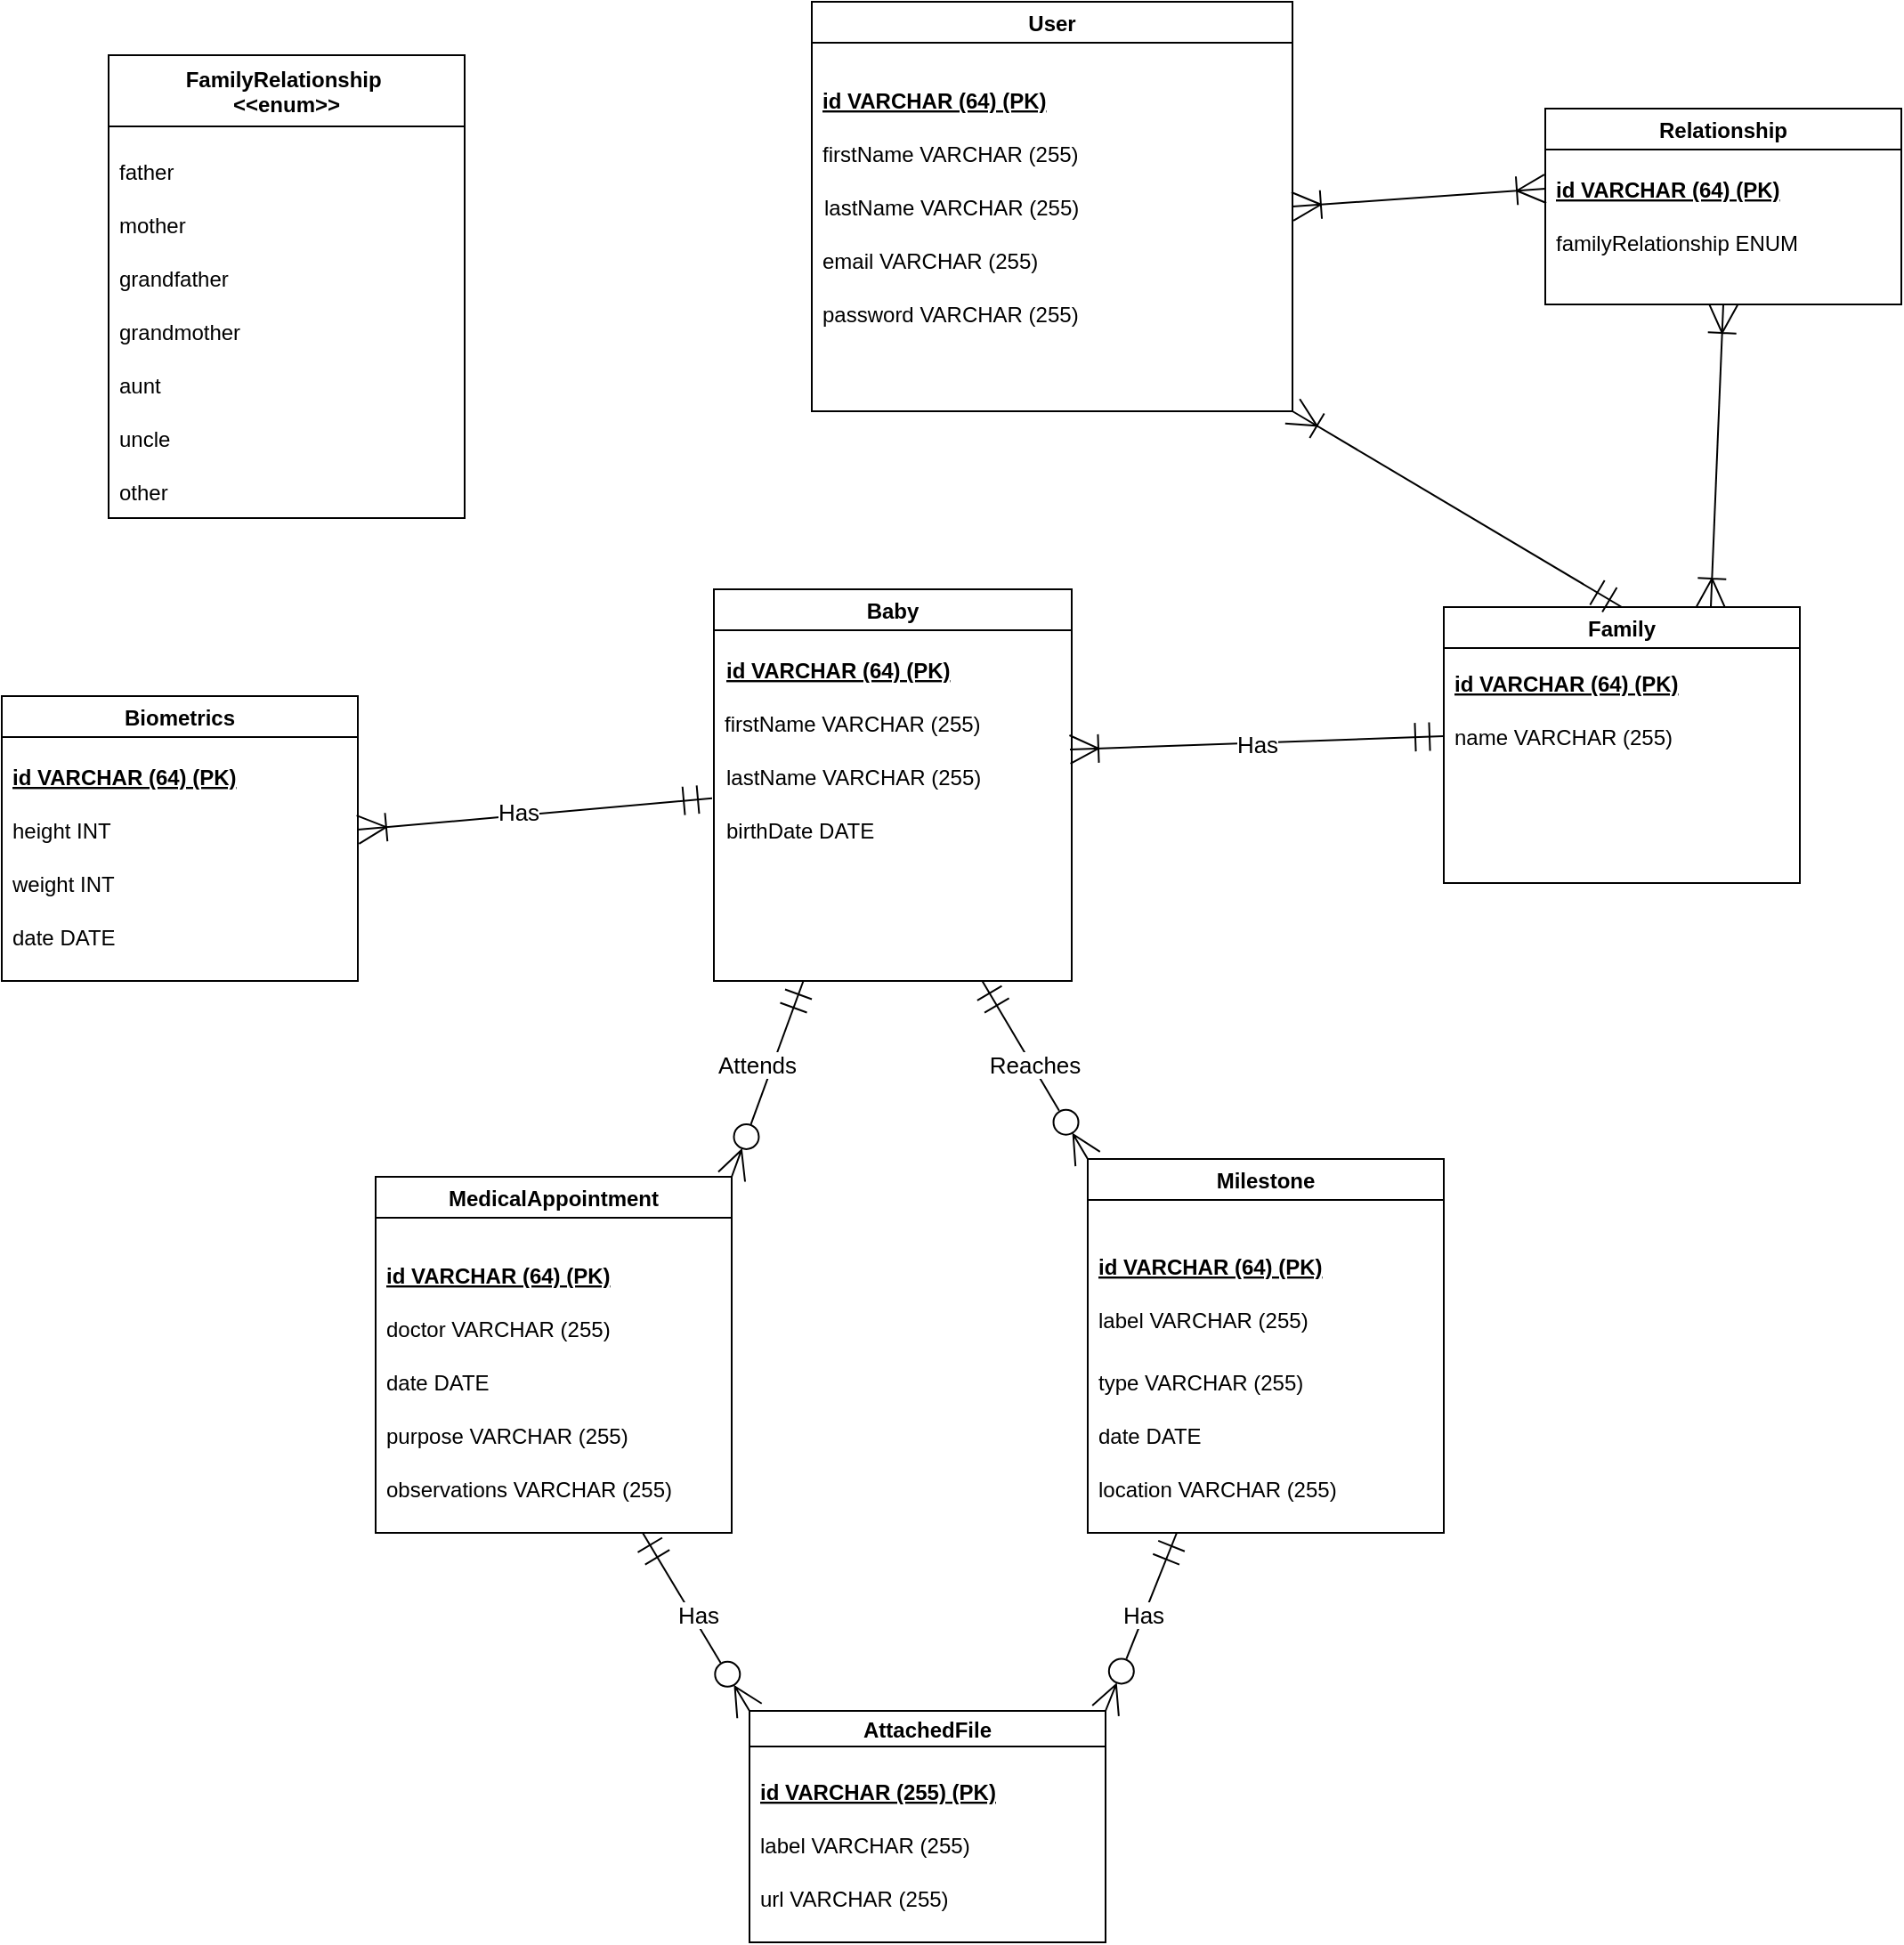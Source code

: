 <mxfile>
    <diagram id="F0hB-lu4I_cTMgF6Lhnh" name="Page-1">
        <mxGraphModel dx="2185" dy="1688" grid="1" gridSize="10" guides="1" tooltips="1" connect="1" arrows="1" fold="1" page="1" pageScale="1" pageWidth="827" pageHeight="1169" math="0" shadow="0">
            <root>
                <mxCell id="0"/>
                <mxCell id="1" parent="0"/>
                <mxCell id="149" style="edgeStyle=none;html=1;exitX=1;exitY=0.5;exitDx=0;exitDy=0;entryX=0;entryY=0.5;entryDx=0;entryDy=0;endArrow=ERoneToMany;endFill=0;startArrow=ERoneToMany;startFill=0;endSize=14;startSize=14;" edge="1" parent="1" source="12" target="148">
                    <mxGeometry relative="1" as="geometry"/>
                </mxCell>
                <mxCell id="12" value="User" style="swimlane;" parent="1" vertex="1">
                    <mxGeometry x="215" y="-90" width="270" height="230" as="geometry"/>
                </mxCell>
                <mxCell id="14" value="firstName VARCHAR (255)" style="text;strokeColor=none;fillColor=none;align=left;verticalAlign=middle;spacingLeft=4;spacingRight=4;overflow=hidden;points=[[0,0.5],[1,0.5]];portConstraint=eastwest;rotatable=0;" parent="12" vertex="1">
                    <mxGeometry y="70" width="200" height="30" as="geometry"/>
                </mxCell>
                <mxCell id="15" value="lastName VARCHAR (255)" style="text;strokeColor=none;fillColor=none;align=left;verticalAlign=middle;spacingLeft=4;spacingRight=4;overflow=hidden;points=[[0,0.5],[1,0.5]];portConstraint=eastwest;rotatable=0;" parent="12" vertex="1">
                    <mxGeometry x="1" y="100" width="200" height="30" as="geometry"/>
                </mxCell>
                <mxCell id="16" value="email VARCHAR (255)" style="text;strokeColor=none;fillColor=none;align=left;verticalAlign=middle;spacingLeft=4;spacingRight=4;overflow=hidden;points=[[0,0.5],[1,0.5]];portConstraint=eastwest;rotatable=0;" parent="12" vertex="1">
                    <mxGeometry y="130" width="200" height="30" as="geometry"/>
                </mxCell>
                <mxCell id="17" value="password VARCHAR (255)" style="text;strokeColor=none;fillColor=none;align=left;verticalAlign=middle;spacingLeft=4;spacingRight=4;overflow=hidden;points=[[0,0.5],[1,0.5]];portConstraint=eastwest;rotatable=0;" parent="12" vertex="1">
                    <mxGeometry y="160" width="200" height="30" as="geometry"/>
                </mxCell>
                <mxCell id="23" value="id VARCHAR (64) (PK)" style="text;strokeColor=none;fillColor=none;align=left;verticalAlign=middle;spacingLeft=4;spacingRight=4;overflow=hidden;points=[[0,0.5],[1,0.5]];portConstraint=eastwest;rotatable=0;fontStyle=5" parent="12" vertex="1">
                    <mxGeometry y="40" width="200" height="30" as="geometry"/>
                </mxCell>
                <mxCell id="21" value="Family" style="swimlane;" parent="1" vertex="1">
                    <mxGeometry x="570" y="250" width="200" height="155" as="geometry"/>
                </mxCell>
                <mxCell id="62" value="id VARCHAR (64) (PK)" style="text;strokeColor=none;fillColor=none;align=left;verticalAlign=middle;spacingLeft=4;spacingRight=4;overflow=hidden;points=[[0,0.5],[1,0.5]];portConstraint=eastwest;rotatable=0;fontStyle=5" parent="21" vertex="1">
                    <mxGeometry y="27.5" width="200" height="30" as="geometry"/>
                </mxCell>
                <mxCell id="107" value="name VARCHAR (255)" style="text;strokeColor=none;fillColor=none;align=left;verticalAlign=middle;spacingLeft=4;spacingRight=4;overflow=hidden;points=[[0,0.5],[1,0.5]];portConstraint=eastwest;rotatable=0;" parent="21" vertex="1">
                    <mxGeometry y="57.5" width="200" height="30" as="geometry"/>
                </mxCell>
                <mxCell id="133" style="edgeStyle=none;html=1;exitX=0.25;exitY=1;exitDx=0;exitDy=0;entryX=1;entryY=0;entryDx=0;entryDy=0;fontSize=13;startArrow=ERmandOne;startFill=0;endArrow=ERzeroToMany;endFill=0;startSize=14;endSize=14;" parent="1" source="49" target="67" edge="1">
                    <mxGeometry relative="1" as="geometry"/>
                </mxCell>
                <mxCell id="135" style="edgeStyle=none;html=1;exitX=0.75;exitY=1;exitDx=0;exitDy=0;entryX=0;entryY=0;entryDx=0;entryDy=0;fontSize=13;startArrow=ERmandOne;startFill=0;endArrow=ERzeroToMany;endFill=0;startSize=14;endSize=14;" parent="1" source="49" target="68" edge="1">
                    <mxGeometry relative="1" as="geometry"/>
                </mxCell>
                <mxCell id="49" value="Baby" style="swimlane;" parent="1" vertex="1">
                    <mxGeometry x="160" y="240" width="201" height="220" as="geometry"/>
                </mxCell>
                <mxCell id="53" value="firstName VARCHAR (255)" style="text;strokeColor=none;fillColor=none;align=left;verticalAlign=middle;spacingLeft=4;spacingRight=4;overflow=hidden;points=[[0,0.5],[1,0.5]];portConstraint=eastwest;rotatable=0;" parent="49" vertex="1">
                    <mxGeometry y="60" width="200" height="30" as="geometry"/>
                </mxCell>
                <mxCell id="54" value="lastName VARCHAR (255)" style="text;strokeColor=none;fillColor=none;align=left;verticalAlign=middle;spacingLeft=4;spacingRight=4;overflow=hidden;points=[[0,0.5],[1,0.5]];portConstraint=eastwest;rotatable=0;" parent="49" vertex="1">
                    <mxGeometry x="1" y="90" width="200" height="30" as="geometry"/>
                </mxCell>
                <mxCell id="55" value="birthDate DATE" style="text;strokeColor=none;fillColor=none;align=left;verticalAlign=middle;spacingLeft=4;spacingRight=4;overflow=hidden;points=[[0,0.5],[1,0.5]];portConstraint=eastwest;rotatable=0;" parent="49" vertex="1">
                    <mxGeometry x="1" y="120" width="200" height="30" as="geometry"/>
                </mxCell>
                <mxCell id="61" value="id VARCHAR (64) (PK)" style="text;strokeColor=none;fillColor=none;align=left;verticalAlign=middle;spacingLeft=4;spacingRight=4;overflow=hidden;points=[[0,0.5],[1,0.5]];portConstraint=eastwest;rotatable=0;fontStyle=5" parent="49" vertex="1">
                    <mxGeometry x="1" y="30" width="200" height="30" as="geometry"/>
                </mxCell>
                <mxCell id="137" style="edgeStyle=none;html=1;exitX=0.75;exitY=1;exitDx=0;exitDy=0;entryX=0;entryY=0;entryDx=0;entryDy=0;fontSize=13;startArrow=ERmandOne;startFill=0;endArrow=ERzeroToMany;endFill=0;startSize=14;endSize=14;" parent="1" source="67" target="87" edge="1">
                    <mxGeometry relative="1" as="geometry"/>
                </mxCell>
                <mxCell id="67" value="MedicalAppointment" style="swimlane;" parent="1" vertex="1">
                    <mxGeometry x="-30" y="570" width="200" height="200" as="geometry"/>
                </mxCell>
                <mxCell id="71" value="doctor VARCHAR (255)" style="text;strokeColor=none;fillColor=none;align=left;verticalAlign=middle;spacingLeft=4;spacingRight=4;overflow=hidden;points=[[0,0.5],[1,0.5]];portConstraint=eastwest;rotatable=0;" parent="67" vertex="1">
                    <mxGeometry y="70" width="200" height="30" as="geometry"/>
                </mxCell>
                <mxCell id="72" value="purpose VARCHAR (255)" style="text;strokeColor=none;fillColor=none;align=left;verticalAlign=middle;spacingLeft=4;spacingRight=4;overflow=hidden;points=[[0,0.5],[1,0.5]];portConstraint=eastwest;rotatable=0;" parent="67" vertex="1">
                    <mxGeometry y="130" width="200" height="30" as="geometry"/>
                </mxCell>
                <mxCell id="73" value="observations VARCHAR (255)" style="text;strokeColor=none;fillColor=none;align=left;verticalAlign=middle;spacingLeft=4;spacingRight=4;overflow=hidden;points=[[0,0.5],[1,0.5]];portConstraint=eastwest;rotatable=0;" parent="67" vertex="1">
                    <mxGeometry y="160" width="200" height="30" as="geometry"/>
                </mxCell>
                <mxCell id="64" value="date DATE" style="text;strokeColor=none;fillColor=none;align=left;verticalAlign=middle;spacingLeft=4;spacingRight=4;overflow=hidden;points=[[0,0.5],[1,0.5]];portConstraint=eastwest;rotatable=0;" parent="67" vertex="1">
                    <mxGeometry y="100" width="200" height="30" as="geometry"/>
                </mxCell>
                <mxCell id="63" value="id VARCHAR (64) (PK)" style="text;strokeColor=none;fillColor=none;align=left;verticalAlign=middle;spacingLeft=4;spacingRight=4;overflow=hidden;points=[[0,0.5],[1,0.5]];portConstraint=eastwest;rotatable=0;fontStyle=5" parent="67" vertex="1">
                    <mxGeometry y="40" width="200" height="30" as="geometry"/>
                </mxCell>
                <mxCell id="138" style="edgeStyle=none;html=1;exitX=0.25;exitY=1;exitDx=0;exitDy=0;entryX=1;entryY=0;entryDx=0;entryDy=0;fontSize=13;startArrow=ERmandOne;startFill=0;endArrow=ERzeroToMany;endFill=0;startSize=14;endSize=14;" parent="1" source="68" target="87" edge="1">
                    <mxGeometry relative="1" as="geometry"/>
                </mxCell>
                <mxCell id="68" value="Milestone" style="swimlane;" parent="1" vertex="1">
                    <mxGeometry x="370" y="560" width="200" height="210" as="geometry"/>
                </mxCell>
                <mxCell id="74" value="label VARCHAR (255)" style="text;strokeColor=none;fillColor=none;align=left;verticalAlign=middle;spacingLeft=4;spacingRight=4;overflow=hidden;points=[[0,0.5],[1,0.5]];portConstraint=eastwest;rotatable=0;" parent="68" vertex="1">
                    <mxGeometry y="75" width="200" height="30" as="geometry"/>
                </mxCell>
                <mxCell id="86" value="type VARCHAR (255)" style="text;strokeColor=none;fillColor=none;align=left;verticalAlign=middle;spacingLeft=4;spacingRight=4;overflow=hidden;points=[[0,0.5],[1,0.5]];portConstraint=eastwest;rotatable=0;" parent="68" vertex="1">
                    <mxGeometry y="110" width="200" height="30" as="geometry"/>
                </mxCell>
                <mxCell id="109" value="date DATE" style="text;strokeColor=none;fillColor=none;align=left;verticalAlign=middle;spacingLeft=4;spacingRight=4;overflow=hidden;points=[[0,0.5],[1,0.5]];portConstraint=eastwest;rotatable=0;" parent="68" vertex="1">
                    <mxGeometry y="140" width="200" height="30" as="geometry"/>
                </mxCell>
                <mxCell id="110" value="location VARCHAR (255)" style="text;strokeColor=none;fillColor=none;align=left;verticalAlign=middle;spacingLeft=4;spacingRight=4;overflow=hidden;points=[[0,0.5],[1,0.5]];portConstraint=eastwest;rotatable=0;" parent="68" vertex="1">
                    <mxGeometry y="170" width="200" height="30" as="geometry"/>
                </mxCell>
                <mxCell id="111" value="id VARCHAR (64) (PK)" style="text;strokeColor=none;fillColor=none;align=left;verticalAlign=middle;spacingLeft=4;spacingRight=4;overflow=hidden;points=[[0,0.5],[1,0.5]];portConstraint=eastwest;rotatable=0;fontStyle=5" parent="68" vertex="1">
                    <mxGeometry y="45" width="200" height="30" as="geometry"/>
                </mxCell>
                <mxCell id="87" value="AttachedFile" style="swimlane;startSize=20;" parent="1" vertex="1">
                    <mxGeometry x="180" y="870" width="200" height="130" as="geometry"/>
                </mxCell>
                <mxCell id="91" value="id VARCHAR (255) (PK)" style="text;strokeColor=none;fillColor=none;align=left;verticalAlign=middle;spacingLeft=4;spacingRight=4;overflow=hidden;points=[[0,0.5],[1,0.5]];portConstraint=eastwest;rotatable=0;fontStyle=5" parent="87" vertex="1">
                    <mxGeometry y="30" width="200" height="30" as="geometry"/>
                </mxCell>
                <mxCell id="92" value="label VARCHAR (255)" style="text;strokeColor=none;fillColor=none;align=left;verticalAlign=middle;spacingLeft=4;spacingRight=4;overflow=hidden;points=[[0,0.5],[1,0.5]];portConstraint=eastwest;rotatable=0;" parent="87" vertex="1">
                    <mxGeometry y="60" width="200" height="30" as="geometry"/>
                </mxCell>
                <mxCell id="93" value="url VARCHAR (255)" style="text;strokeColor=none;fillColor=none;align=left;verticalAlign=middle;spacingLeft=4;spacingRight=4;overflow=hidden;points=[[0,0.5],[1,0.5]];portConstraint=eastwest;rotatable=0;" parent="87" vertex="1">
                    <mxGeometry y="90" width="200" height="30" as="geometry"/>
                </mxCell>
                <mxCell id="112" value="" style="endArrow=ERmandOne;html=1;entryX=0;entryY=0.5;entryDx=0;entryDy=0;endFill=0;startSize=14;endSize=14;startArrow=ERoneToMany;startFill=0;" parent="1" target="107" edge="1">
                    <mxGeometry relative="1" as="geometry">
                        <mxPoint x="360" y="330" as="sourcePoint"/>
                        <mxPoint x="460" y="330" as="targetPoint"/>
                    </mxGeometry>
                </mxCell>
                <mxCell id="113" value="&lt;span style=&quot;font-size: 13px&quot;&gt;Has&lt;/span&gt;" style="edgeLabel;resizable=0;html=1;align=center;verticalAlign=middle;" parent="112" connectable="0" vertex="1">
                    <mxGeometry relative="1" as="geometry"/>
                </mxCell>
                <mxCell id="131" style="edgeStyle=none;html=1;exitX=1;exitY=1;exitDx=0;exitDy=0;entryX=0.5;entryY=0;entryDx=0;entryDy=0;fontSize=13;startArrow=ERoneToMany;startFill=0;endArrow=ERmandOne;endFill=0;startSize=14;endSize=14;" parent="1" source="12" target="21" edge="1">
                    <mxGeometry relative="1" as="geometry">
                        <mxPoint x="605" y="90" as="sourcePoint"/>
                    </mxGeometry>
                </mxCell>
                <mxCell id="122" value="FamilyRelationship &#10;&lt;&lt;enum&gt;&gt;" style="swimlane;startSize=40;" parent="1" vertex="1">
                    <mxGeometry x="-180" y="-60" width="200" height="260" as="geometry"/>
                </mxCell>
                <mxCell id="123" value="father" style="text;strokeColor=none;fillColor=none;align=left;verticalAlign=middle;spacingLeft=4;spacingRight=4;overflow=hidden;points=[[0,0.5],[1,0.5]];portConstraint=eastwest;rotatable=0;" parent="122" vertex="1">
                    <mxGeometry y="50" width="200" height="30" as="geometry"/>
                </mxCell>
                <mxCell id="124" value="mother" style="text;strokeColor=none;fillColor=none;align=left;verticalAlign=middle;spacingLeft=4;spacingRight=4;overflow=hidden;points=[[0,0.5],[1,0.5]];portConstraint=eastwest;rotatable=0;" parent="122" vertex="1">
                    <mxGeometry y="80" width="200" height="30" as="geometry"/>
                </mxCell>
                <mxCell id="125" value="aunt" style="text;strokeColor=none;fillColor=none;align=left;verticalAlign=middle;spacingLeft=4;spacingRight=4;overflow=hidden;points=[[0,0.5],[1,0.5]];portConstraint=eastwest;rotatable=0;" parent="122" vertex="1">
                    <mxGeometry y="170" width="200" height="30" as="geometry"/>
                </mxCell>
                <mxCell id="126" value="uncle" style="text;strokeColor=none;fillColor=none;align=left;verticalAlign=middle;spacingLeft=4;spacingRight=4;overflow=hidden;points=[[0,0.5],[1,0.5]];portConstraint=eastwest;rotatable=0;" parent="122" vertex="1">
                    <mxGeometry y="200" width="200" height="30" as="geometry"/>
                </mxCell>
                <mxCell id="127" value="grandfather" style="text;strokeColor=none;fillColor=none;align=left;verticalAlign=middle;spacingLeft=4;spacingRight=4;overflow=hidden;points=[[0,0.5],[1,0.5]];portConstraint=eastwest;rotatable=0;" parent="122" vertex="1">
                    <mxGeometry y="110" width="200" height="30" as="geometry"/>
                </mxCell>
                <mxCell id="128" value="grandmother" style="text;strokeColor=none;fillColor=none;align=left;verticalAlign=middle;spacingLeft=4;spacingRight=4;overflow=hidden;points=[[0,0.5],[1,0.5]];portConstraint=eastwest;rotatable=0;" parent="122" vertex="1">
                    <mxGeometry y="140" width="200" height="30" as="geometry"/>
                </mxCell>
                <mxCell id="129" value="other" style="text;strokeColor=none;fillColor=none;align=left;verticalAlign=middle;spacingLeft=4;spacingRight=4;overflow=hidden;points=[[0,0.5],[1,0.5]];portConstraint=eastwest;rotatable=0;" parent="122" vertex="1">
                    <mxGeometry y="230" width="200" height="30" as="geometry"/>
                </mxCell>
                <mxCell id="134" value="&lt;span style=&quot;font-size: 13px&quot;&gt;Attends&lt;/span&gt;" style="edgeLabel;resizable=0;html=1;align=center;verticalAlign=middle;" parent="1" connectable="0" vertex="1">
                    <mxGeometry x="190.003" y="510.002" as="geometry">
                        <mxPoint x="-6" y="-3" as="offset"/>
                    </mxGeometry>
                </mxCell>
                <mxCell id="136" value="&lt;span style=&quot;font-size: 13px&quot;&gt;Reaches&lt;/span&gt;" style="edgeLabel;resizable=0;html=1;align=center;verticalAlign=middle;" parent="1" connectable="0" vertex="1">
                    <mxGeometry x="350.003" y="510.002" as="geometry">
                        <mxPoint x="-10" y="-3" as="offset"/>
                    </mxGeometry>
                </mxCell>
                <mxCell id="139" value="&lt;span style=&quot;color: rgba(0 , 0 , 0 , 0) ; font-family: monospace ; font-size: 0px&quot;&gt;%3CmxGraphModel%3E%3Croot%3E%3CmxCell%20id%3D%220%22%2F%3E%3CmxCell%20id%3D%221%22%20parent%3D%220%22%2F%3E%3CmxCell%20id%3D%222%22%20value%3D%22%26lt%3Bspan%20style%3D%26quot%3Bfont-size%3A%2013px%26quot%3B%26gt%3BHas%26lt%3B%2Fspan%26gt%3B%22%20style%3D%22edgeLabel%3Bresizable%3D0%3Bhtml%3D1%3Balign%3Dcenter%3BverticalAlign%3Dmiddle%3B%22%20connectable%3D%220%22%20vertex%3D%221%22%20parent%3D%221%22%3E%3CmxGeometry%20x%3D%22190.003%22%20y%3D%22510.002%22%20as%3D%22geometry%22%3E%3CmxPoint%20as%3D%22offset%22%2F%3E%3C%2FmxGeometry%3E%3C%2FmxCell%3E%3C%2Froot%3E%3C%2FmxGraphModel%3E&lt;/span&gt;" style="edgeLabel;resizable=0;html=1;align=center;verticalAlign=middle;" parent="1" connectable="0" vertex="1">
                    <mxGeometry x="160.003" y="810.002" as="geometry">
                        <mxPoint x="-16" y="4" as="offset"/>
                    </mxGeometry>
                </mxCell>
                <mxCell id="140" value="&lt;span style=&quot;font-size: 13px&quot;&gt;Has&lt;/span&gt;" style="edgeLabel;resizable=0;html=1;align=center;verticalAlign=middle;" parent="1" connectable="0" vertex="1">
                    <mxGeometry x="150.003" y="820.002" as="geometry">
                        <mxPoint x="1" y="-4" as="offset"/>
                    </mxGeometry>
                </mxCell>
                <mxCell id="141" value="&lt;span style=&quot;font-size: 13px&quot;&gt;Has&lt;/span&gt;" style="edgeLabel;resizable=0;html=1;align=center;verticalAlign=middle;" parent="1" connectable="0" vertex="1">
                    <mxGeometry x="400.003" y="820.002" as="geometry">
                        <mxPoint x="1" y="-4" as="offset"/>
                    </mxGeometry>
                </mxCell>
                <mxCell id="142" value="Biometrics" style="swimlane;" parent="1" vertex="1">
                    <mxGeometry x="-240" y="300" width="200" height="160" as="geometry"/>
                </mxCell>
                <mxCell id="56" value="height INT" style="text;strokeColor=none;fillColor=none;align=left;verticalAlign=middle;spacingLeft=4;spacingRight=4;overflow=hidden;points=[[0,0.5],[1,0.5]];portConstraint=eastwest;rotatable=0;" parent="142" vertex="1">
                    <mxGeometry y="60" width="200" height="30" as="geometry"/>
                </mxCell>
                <mxCell id="57" value="weight INT" style="text;strokeColor=none;fillColor=none;align=left;verticalAlign=middle;spacingLeft=4;spacingRight=4;overflow=hidden;points=[[0,0.5],[1,0.5]];portConstraint=eastwest;rotatable=0;" parent="142" vertex="1">
                    <mxGeometry y="90" width="200" height="30" as="geometry"/>
                </mxCell>
                <mxCell id="143" value="id VARCHAR (64) (PK)" style="text;strokeColor=none;fillColor=none;align=left;verticalAlign=middle;spacingLeft=4;spacingRight=4;overflow=hidden;points=[[0,0.5],[1,0.5]];portConstraint=eastwest;rotatable=0;fontStyle=5" parent="142" vertex="1">
                    <mxGeometry y="30" width="200" height="30" as="geometry"/>
                </mxCell>
                <mxCell id="146" value="date DATE" style="text;strokeColor=none;fillColor=none;align=left;verticalAlign=middle;spacingLeft=4;spacingRight=4;overflow=hidden;points=[[0,0.5],[1,0.5]];portConstraint=eastwest;rotatable=0;" parent="142" vertex="1">
                    <mxGeometry y="120" width="200" height="30" as="geometry"/>
                </mxCell>
                <mxCell id="144" style="edgeStyle=none;html=1;exitX=1;exitY=0.5;exitDx=0;exitDy=0;entryX=-0.01;entryY=-0.086;entryDx=0;entryDy=0;entryPerimeter=0;endArrow=ERmandOne;endFill=0;endSize=14;startSize=14;startArrow=ERoneToMany;startFill=0;" parent="1" source="56" target="55" edge="1">
                    <mxGeometry relative="1" as="geometry"/>
                </mxCell>
                <mxCell id="145" value="&lt;span style=&quot;font-size: 13px&quot;&gt;Has&lt;/span&gt;" style="edgeLabel;resizable=0;html=1;align=center;verticalAlign=middle;" parent="1" connectable="0" vertex="1">
                    <mxGeometry x="50.003" y="365.002" as="geometry"/>
                </mxCell>
                <mxCell id="150" style="edgeStyle=none;html=1;exitX=0.5;exitY=1;exitDx=0;exitDy=0;entryX=0.75;entryY=0;entryDx=0;entryDy=0;startArrow=ERoneToMany;startFill=0;endArrow=ERoneToMany;endFill=0;endSize=14;startSize=14;" edge="1" parent="1" source="147" target="21">
                    <mxGeometry relative="1" as="geometry"/>
                </mxCell>
                <mxCell id="147" value="Relationship" style="swimlane;" vertex="1" parent="1">
                    <mxGeometry x="627" y="-30" width="200" height="110" as="geometry"/>
                </mxCell>
                <mxCell id="130" value="familyRelationship ENUM" style="text;strokeColor=none;fillColor=none;align=left;verticalAlign=middle;spacingLeft=4;spacingRight=4;overflow=hidden;points=[[0,0.5],[1,0.5]];portConstraint=eastwest;rotatable=0;" parent="147" vertex="1">
                    <mxGeometry y="60" width="200" height="30" as="geometry"/>
                </mxCell>
                <mxCell id="148" value="id VARCHAR (64) (PK)" style="text;strokeColor=none;fillColor=none;align=left;verticalAlign=middle;spacingLeft=4;spacingRight=4;overflow=hidden;points=[[0,0.5],[1,0.5]];portConstraint=eastwest;rotatable=0;fontStyle=5" vertex="1" parent="147">
                    <mxGeometry y="30" width="200" height="30" as="geometry"/>
                </mxCell>
            </root>
        </mxGraphModel>
    </diagram>
</mxfile>